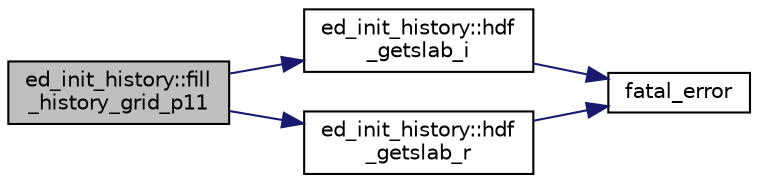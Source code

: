 digraph "ed_init_history::fill_history_grid_p11"
{
 // LATEX_PDF_SIZE
  edge [fontname="Helvetica",fontsize="10",labelfontname="Helvetica",labelfontsize="10"];
  node [fontname="Helvetica",fontsize="10",shape=record];
  rankdir="LR";
  Node1 [label="ed_init_history::fill\l_history_grid_p11",height=0.2,width=0.4,color="black", fillcolor="grey75", style="filled", fontcolor="black",tooltip=" "];
  Node1 -> Node2 [color="midnightblue",fontsize="10",style="solid",fontname="Helvetica"];
  Node2 [label="ed_init_history::hdf\l_getslab_i",height=0.2,width=0.4,color="black", fillcolor="white", style="filled",URL="$namespaceed__init__history.html#a192fb1510208211779299f2370902e5e",tooltip=" "];
  Node2 -> Node3 [color="midnightblue",fontsize="10",style="solid",fontname="Helvetica"];
  Node3 [label="fatal_error",height=0.2,width=0.4,color="black", fillcolor="white", style="filled",URL="$fatal__error_8_f90.html#a2a2bff228716ab48a81c795b348d1665",tooltip=" "];
  Node1 -> Node4 [color="midnightblue",fontsize="10",style="solid",fontname="Helvetica"];
  Node4 [label="ed_init_history::hdf\l_getslab_r",height=0.2,width=0.4,color="black", fillcolor="white", style="filled",URL="$namespaceed__init__history.html#a1b9d6cc3c6107d401da7ef1b39e5b660",tooltip=" "];
  Node4 -> Node3 [color="midnightblue",fontsize="10",style="solid",fontname="Helvetica"];
}
